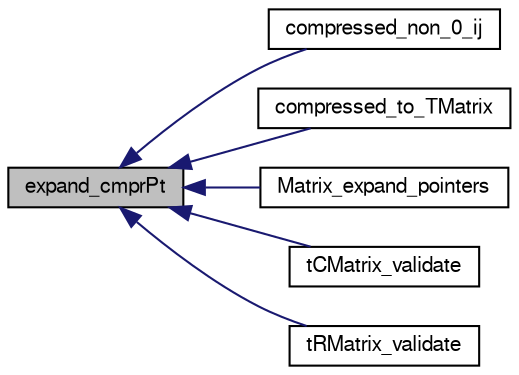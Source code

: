 digraph G
{
  edge [fontname="FreeSans",fontsize=10,labelfontname="FreeSans",labelfontsize=10];
  node [fontname="FreeSans",fontsize=10,shape=record];
  rankdir=LR;
  Node1 [label="expand_cmprPt",height=0.2,width=0.4,color="black", fillcolor="grey75", style="filled" fontcolor="black"];
  Node1 -> Node2 [dir=back,color="midnightblue",fontsize=10,style="solid",fontname="FreeSans"];
  Node2 [label="compressed_non_0_ij",height=0.2,width=0.4,color="black", fillcolor="white", style="filled",URL="$dgCMatrix_8h.html#5a606c1716b4105aa8658ec849d36f43"];
  Node1 -> Node3 [dir=back,color="midnightblue",fontsize=10,style="solid",fontname="FreeSans"];
  Node3 [label="compressed_to_TMatrix",height=0.2,width=0.4,color="black", fillcolor="white", style="filled",URL="$dgCMatrix_8h.html#d3b5c3bc224c09316427f7e86e4e8a86"];
  Node1 -> Node4 [dir=back,color="midnightblue",fontsize=10,style="solid",fontname="FreeSans"];
  Node4 [label="Matrix_expand_pointers",height=0.2,width=0.4,color="black", fillcolor="white", style="filled",URL="$Mutils_8h.html#f9c3d821b08775115572c042d9e61a28"];
  Node1 -> Node5 [dir=back,color="midnightblue",fontsize=10,style="solid",fontname="FreeSans"];
  Node5 [label="tCMatrix_validate",height=0.2,width=0.4,color="black", fillcolor="white", style="filled",URL="$dtCMatrix_8h.html#1b4cdbc0242e2aea3bf00cc3d6bff77c"];
  Node1 -> Node6 [dir=back,color="midnightblue",fontsize=10,style="solid",fontname="FreeSans"];
  Node6 [label="tRMatrix_validate",height=0.2,width=0.4,color="black", fillcolor="white", style="filled",URL="$dtCMatrix_8h.html#ae01bf51a4b00f0bf789e70bbde33244"];
}
